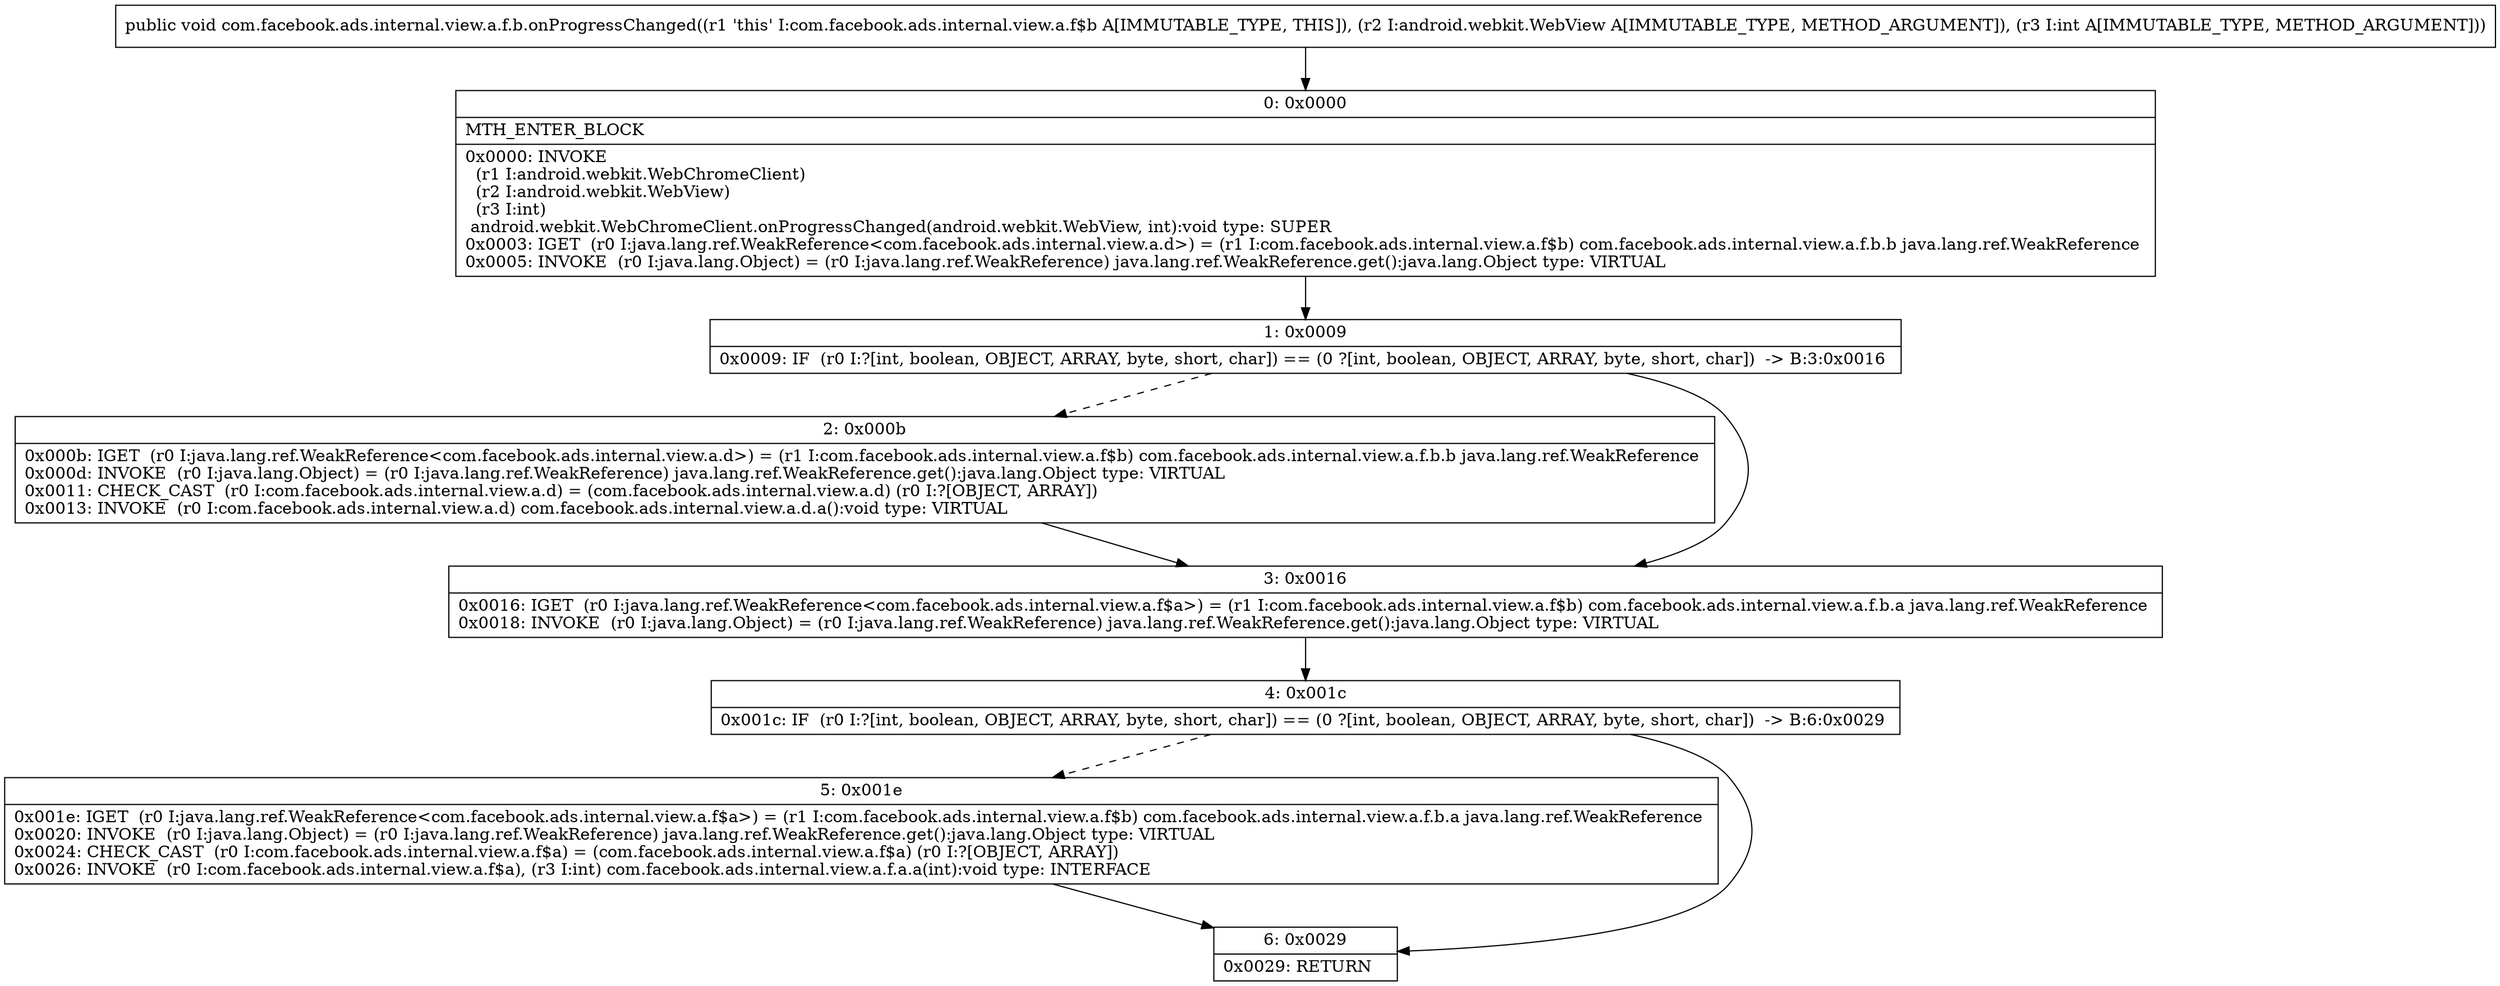 digraph "CFG forcom.facebook.ads.internal.view.a.f.b.onProgressChanged(Landroid\/webkit\/WebView;I)V" {
Node_0 [shape=record,label="{0\:\ 0x0000|MTH_ENTER_BLOCK\l|0x0000: INVOKE  \l  (r1 I:android.webkit.WebChromeClient)\l  (r2 I:android.webkit.WebView)\l  (r3 I:int)\l android.webkit.WebChromeClient.onProgressChanged(android.webkit.WebView, int):void type: SUPER \l0x0003: IGET  (r0 I:java.lang.ref.WeakReference\<com.facebook.ads.internal.view.a.d\>) = (r1 I:com.facebook.ads.internal.view.a.f$b) com.facebook.ads.internal.view.a.f.b.b java.lang.ref.WeakReference \l0x0005: INVOKE  (r0 I:java.lang.Object) = (r0 I:java.lang.ref.WeakReference) java.lang.ref.WeakReference.get():java.lang.Object type: VIRTUAL \l}"];
Node_1 [shape=record,label="{1\:\ 0x0009|0x0009: IF  (r0 I:?[int, boolean, OBJECT, ARRAY, byte, short, char]) == (0 ?[int, boolean, OBJECT, ARRAY, byte, short, char])  \-\> B:3:0x0016 \l}"];
Node_2 [shape=record,label="{2\:\ 0x000b|0x000b: IGET  (r0 I:java.lang.ref.WeakReference\<com.facebook.ads.internal.view.a.d\>) = (r1 I:com.facebook.ads.internal.view.a.f$b) com.facebook.ads.internal.view.a.f.b.b java.lang.ref.WeakReference \l0x000d: INVOKE  (r0 I:java.lang.Object) = (r0 I:java.lang.ref.WeakReference) java.lang.ref.WeakReference.get():java.lang.Object type: VIRTUAL \l0x0011: CHECK_CAST  (r0 I:com.facebook.ads.internal.view.a.d) = (com.facebook.ads.internal.view.a.d) (r0 I:?[OBJECT, ARRAY]) \l0x0013: INVOKE  (r0 I:com.facebook.ads.internal.view.a.d) com.facebook.ads.internal.view.a.d.a():void type: VIRTUAL \l}"];
Node_3 [shape=record,label="{3\:\ 0x0016|0x0016: IGET  (r0 I:java.lang.ref.WeakReference\<com.facebook.ads.internal.view.a.f$a\>) = (r1 I:com.facebook.ads.internal.view.a.f$b) com.facebook.ads.internal.view.a.f.b.a java.lang.ref.WeakReference \l0x0018: INVOKE  (r0 I:java.lang.Object) = (r0 I:java.lang.ref.WeakReference) java.lang.ref.WeakReference.get():java.lang.Object type: VIRTUAL \l}"];
Node_4 [shape=record,label="{4\:\ 0x001c|0x001c: IF  (r0 I:?[int, boolean, OBJECT, ARRAY, byte, short, char]) == (0 ?[int, boolean, OBJECT, ARRAY, byte, short, char])  \-\> B:6:0x0029 \l}"];
Node_5 [shape=record,label="{5\:\ 0x001e|0x001e: IGET  (r0 I:java.lang.ref.WeakReference\<com.facebook.ads.internal.view.a.f$a\>) = (r1 I:com.facebook.ads.internal.view.a.f$b) com.facebook.ads.internal.view.a.f.b.a java.lang.ref.WeakReference \l0x0020: INVOKE  (r0 I:java.lang.Object) = (r0 I:java.lang.ref.WeakReference) java.lang.ref.WeakReference.get():java.lang.Object type: VIRTUAL \l0x0024: CHECK_CAST  (r0 I:com.facebook.ads.internal.view.a.f$a) = (com.facebook.ads.internal.view.a.f$a) (r0 I:?[OBJECT, ARRAY]) \l0x0026: INVOKE  (r0 I:com.facebook.ads.internal.view.a.f$a), (r3 I:int) com.facebook.ads.internal.view.a.f.a.a(int):void type: INTERFACE \l}"];
Node_6 [shape=record,label="{6\:\ 0x0029|0x0029: RETURN   \l}"];
MethodNode[shape=record,label="{public void com.facebook.ads.internal.view.a.f.b.onProgressChanged((r1 'this' I:com.facebook.ads.internal.view.a.f$b A[IMMUTABLE_TYPE, THIS]), (r2 I:android.webkit.WebView A[IMMUTABLE_TYPE, METHOD_ARGUMENT]), (r3 I:int A[IMMUTABLE_TYPE, METHOD_ARGUMENT])) }"];
MethodNode -> Node_0;
Node_0 -> Node_1;
Node_1 -> Node_2[style=dashed];
Node_1 -> Node_3;
Node_2 -> Node_3;
Node_3 -> Node_4;
Node_4 -> Node_5[style=dashed];
Node_4 -> Node_6;
Node_5 -> Node_6;
}


